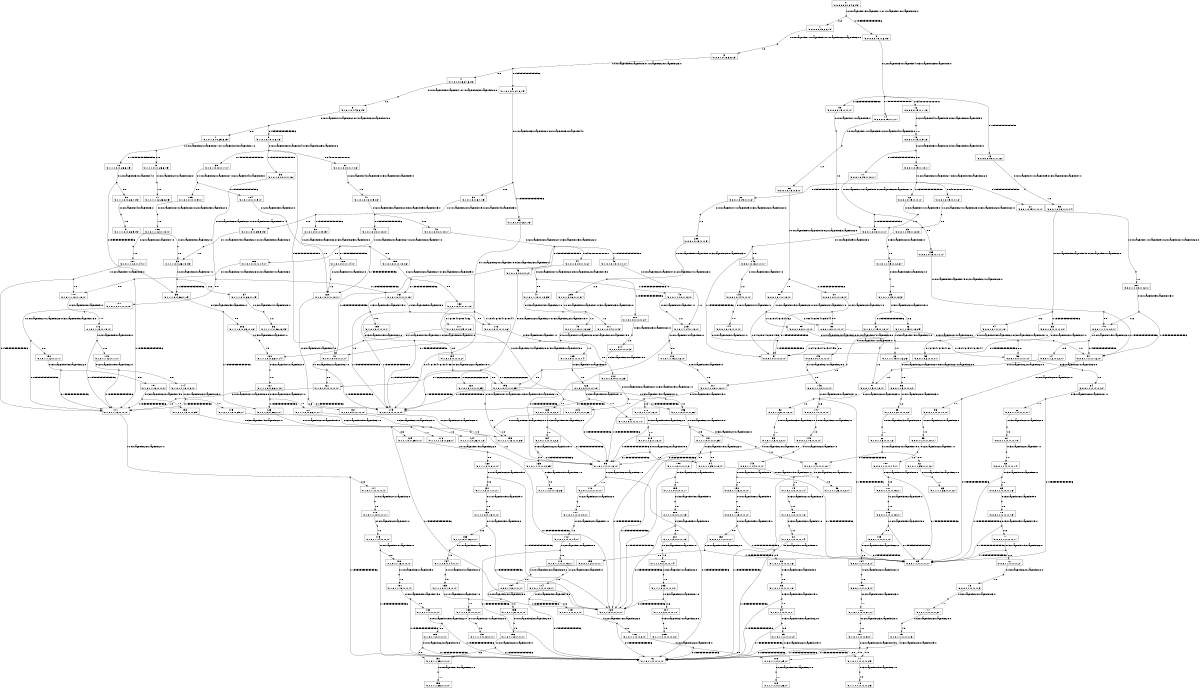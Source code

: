 digraph MDP {
size="8,5"
node [shape=box];
0 -> n0_0 [ arrowhead=none,label="0:r0_WayPoint13_WayPoint11.0r1_WayPoint18_WayPoint22.0" ];
n0_0 [ shape=point,width=0.1,height=0.1,label="" ];
n0_0 -> 1 [ label="0.8" ];
n0_0 -> 2 [ label="0.19999999999999996" ];
1 -> n1_0 [ arrowhead=none,label="0:r0_WayPoint11_WayPoint9.0r1_WayPoint22_WayPoint20.0" ];
n1_0 [ shape=point,width=0.1,height=0.1,label="" ];
n1_0 -> 3 [ label="1.0" ];
2 -> n2_0 [ arrowhead=none,label="0:r2_WayPoint30_WayPoint4.0r3_WayPoint25_WayPoint8.0" ];
n2_0 [ shape=point,width=0.1,height=0.1,label="" ];
n2_0 -> 12 [ label="0.6400000000000001" ];
n2_0 -> 13 [ label="0.15999999999999998" ];
n2_0 -> 14 [ label="0.15999999999999998" ];
n2_0 -> 15 [ label="0.03999999999999998" ];
3 -> n3_0 [ arrowhead=none,label="0:r0_WayPoint9_WayPoint8.0r1_WayPoint20_WayPoint23.0" ];
n3_0 [ shape=point,width=0.1,height=0.1,label="" ];
n3_0 -> 4 [ label="0.8" ];
n3_0 -> 5 [ label="0.19999999999999996" ];
4 -> n4_0 [ arrowhead=none,label="0:r0_WayPoint8_WayPoint7.0r1_WayPoint23_WayPoint20.0" ];
n4_0 [ shape=point,width=0.1,height=0.1,label="" ];
n4_0 -> 6 [ label="1.0" ];
5 -> n5_0 [ arrowhead=none,label="0:r1_WayPoint23_WayPoint20.0r2_WayPoint30_WayPoint4.0" ];
n5_0 [ shape=point,width=0.1,height=0.1,label="" ];
n5_0 -> 29 [ label="0.19999999999999996" ];
n5_0 -> 30 [ label="0.8" ];
6 -> n6_0 [ arrowhead=none,label="0:r0_WayPoint7_WayPoint2.0r1_WayPoint20_WayPoint19.0" ];
n6_0 [ shape=point,width=0.1,height=0.1,label="" ];
n6_0 -> 7 [ label="0.8" ];
n6_0 -> 8 [ label="0.19999999999999996" ];
7 -> n7_0 [ arrowhead=none,label="0:r0_WayPoint2_WayPoint27.0r1_WayPoint19_WayPoint21.0" ];
n7_0 [ shape=point,width=0.1,height=0.1,label="" ];
n7_0 -> 9 [ label="0.8" ];
n7_0 -> 10 [ label="0.19999999999999996" ];
8 -> n8_0 [ arrowhead=none,label="0:r2_WayPoint30_WayPoint4.0r3_WayPoint25_WayPoint8.0" ];
n8_0 [ shape=point,width=0.1,height=0.1,label="" ];
n8_0 -> 37 [ label="0.6400000000000001" ];
n8_0 -> 38 [ label="0.15999999999999998" ];
n8_0 -> 39 [ label="0.15999999999999998" ];
n8_0 -> 40 [ label="0.03999999999999998" ];
9 -> n9_0 [ arrowhead=none,label="0:r0_WayPoint27_WayPoint28.0" ];
n9_0 [ shape=point,width=0.1,height=0.1,label="" ];
n9_0 -> 11 [ label="1.0" ];
10 -> n10_0 [ arrowhead=none,label="0:r2_WayPoint30_WayPoint4.0" ];
n10_0 [ shape=point,width=0.1,height=0.1,label="" ];
n10_0 -> 50 [ label="0.8" ];
n10_0 -> 35 [ label="0.19999999999999996" ];
12 -> n12_0 [ arrowhead=none,label="0:r2_WayPoint4_WayPoint3.0r3_WayPoint8_WayPoint9.0" ];
n12_0 [ shape=point,width=0.1,height=0.1,label="" ];
n12_0 -> 16 [ label="1.0" ];
13 -> n13_0 [ arrowhead=none,label="0:r0_WayPoint11_WayPoint9.0r3_WayPoint8_WayPoint7.0" ];
n13_0 [ shape=point,width=0.1,height=0.1,label="" ];
n13_0 -> 52 [ label="1.0" ];
14 -> n14_0 [ arrowhead=none,label="0:r0_WayPoint11_WayPoint9.0r2_WayPoint4_WayPoint3.0" ];
n14_0 [ shape=point,width=0.1,height=0.1,label="" ];
n14_0 -> 86 [ label="1.0" ];
15 -> n15_0 [ arrowhead=none,label="0:r0_WayPoint11_WayPoint9.0" ];
n15_0 [ shape=point,width=0.1,height=0.1,label="" ];
n15_0 -> 138 [ label="1.0" ];
16 -> n16_0 [ arrowhead=none,label="0:r2_WayPoint3_WayPoint2.0r3_WayPoint9_WayPoint15.0" ];
n16_0 [ shape=point,width=0.1,height=0.1,label="" ];
n16_0 -> 17 [ label="0.19999999999999996" ];
n16_0 -> 18 [ label="0.8" ];
17 -> n17_0 [ arrowhead=none,label="0:r0_WayPoint11_WayPoint9.0r2_WayPoint2_WayPoint27.0" ];
n17_0 [ shape=point,width=0.1,height=0.1,label="" ];
n17_0 -> 138 [ label="0.19999999999999996" ];
n17_0 -> 139 [ label="0.8" ];
18 -> n18_0 [ arrowhead=none,label="0:r2_WayPoint2_WayPoint27.0r3_WayPoint15_WayPoint22.0" ];
n18_0 [ shape=point,width=0.1,height=0.1,label="" ];
n18_0 -> 19 [ label="0.6400000000000001" ];
n18_0 -> 20 [ label="0.15999999999999998" ];
n18_0 -> 21 [ label="0.15999999999999998" ];
n18_0 -> 22 [ label="0.03999999999999998" ];
19 -> n19_0 [ arrowhead=none,label="0:r2_WayPoint27_WayPoint28.0r3_WayPoint22_WayPoint20.0" ];
n19_0 [ shape=point,width=0.1,height=0.1,label="" ];
n19_0 -> 23 [ label="1.0" ];
20 -> n20_0 [ arrowhead=none,label="0:r0_WayPoint11_WayPoint9.0r3_WayPoint22_WayPoint20.0" ];
n20_0 [ shape=point,width=0.1,height=0.1,label="" ];
n20_0 -> 208 [ label="1.0" ];
21 -> n21_0 [ arrowhead=none,label="0:r0_WayPoint11_WayPoint9.0r2_WayPoint27_WayPoint28.0" ];
n21_0 [ shape=point,width=0.1,height=0.1,label="" ];
n21_0 -> 207 [ label="1.0" ];
22 -> n22_0 [ arrowhead=none,label="0:r0_WayPoint11_WayPoint9.0" ];
n22_0 [ shape=point,width=0.1,height=0.1,label="" ];
n22_0 -> 138 [ label="1.0" ];
23 -> n23_0 [ arrowhead=none,label="0:r3_WayPoint20_WayPoint23.0" ];
n23_0 [ shape=point,width=0.1,height=0.1,label="" ];
n23_0 -> 24 [ label="1.0" ];
24 -> n24_0 [ arrowhead=none,label="0:r3_WayPoint23_WayPoint20.0" ];
n24_0 [ shape=point,width=0.1,height=0.1,label="" ];
n24_0 -> 25 [ label="1.0" ];
25 -> n25_0 [ arrowhead=none,label="0:r3_WayPoint20_WayPoint19.0" ];
n25_0 [ shape=point,width=0.1,height=0.1,label="" ];
n25_0 -> 26 [ label="0.8" ];
n25_0 -> 27 [ label="0.19999999999999996" ];
26 -> n26_0 [ arrowhead=none,label="0:r3_WayPoint19_WayPoint21.0" ];
n26_0 [ shape=point,width=0.1,height=0.1,label="" ];
n26_0 -> 28 [ label="1.0" ];
27 -> n27_0 [ arrowhead=none,label="0:r0_WayPoint11_WayPoint9.0" ];
n27_0 [ shape=point,width=0.1,height=0.1,label="" ];
n27_0 -> 217 [ label="1.0" ];
29 -> n29_0 [ arrowhead=none,label="0:r1_WayPoint20_WayPoint19.0r3_WayPoint25_WayPoint8.0" ];
n29_0 [ shape=point,width=0.1,height=0.1,label="" ];
n29_0 -> 117 [ label="0.761904761904762" ];
n29_0 -> 118 [ label="0.19047619047619044" ];
n29_0 -> 119 [ label="0.04761904761904759" ];
30 -> n30_0 [ arrowhead=none,label="0:r1_WayPoint20_WayPoint19.0r2_WayPoint4_WayPoint3.0" ];
n30_0 [ shape=point,width=0.1,height=0.1,label="" ];
n30_0 -> 32 [ label="0.19999999999999996" ];
n30_0 -> 31 [ label="0.8" ];
31 -> n31_0 [ arrowhead=none,label="0:r1_WayPoint19_WayPoint21.0r2_WayPoint3_WayPoint2.0" ];
n31_0 [ shape=point,width=0.1,height=0.1,label="" ];
n31_0 -> 33 [ label="1.0" ];
32 -> n32_0 [ arrowhead=none,label="0:r2_WayPoint3_WayPoint2.0r3_WayPoint25_WayPoint8.0" ];
n32_0 [ shape=point,width=0.1,height=0.1,label="" ];
n32_0 -> 160 [ label="0.19999999999999996" ];
n32_0 -> 159 [ label="0.8" ];
33 -> n33_0 [ arrowhead=none,label="0:r2_WayPoint2_WayPoint27.0" ];
n33_0 [ shape=point,width=0.1,height=0.1,label="" ];
n33_0 -> 34 [ label="0.8" ];
n33_0 -> 35 [ label="0.19999999999999996" ];
34 -> n34_0 [ arrowhead=none,label="0:r2_WayPoint27_WayPoint28.0" ];
n34_0 [ shape=point,width=0.1,height=0.1,label="" ];
n34_0 -> 36 [ label="1.0" ];
35 -> n35_0 [ arrowhead=none,label="0:r3_WayPoint25_WayPoint8.0" ];
n35_0 [ shape=point,width=0.1,height=0.1,label="" ];
n35_0 -> 123 [ label="0.19999999999999996" ];
n35_0 -> 206 [ label="0.8" ];
37 -> n37_0 [ arrowhead=none,label="0:r2_WayPoint4_WayPoint3.0r3_WayPoint8_WayPoint9.0" ];
n37_0 [ shape=point,width=0.1,height=0.1,label="" ];
n37_0 -> 41 [ label="1.0" ];
38 -> n38_0 [ arrowhead=none,label="0:r0_WayPoint2_WayPoint27.0r3_WayPoint8_WayPoint9.0" ];
n38_0 [ shape=point,width=0.1,height=0.1,label="" ];
n38_0 -> 161 [ label="0.19999999999999996" ];
n38_0 -> 188 [ label="0.8" ];
39 -> n39_0 [ arrowhead=none,label="0:r0_WayPoint2_WayPoint27.0r2_WayPoint4_WayPoint3.0" ];
n39_0 [ shape=point,width=0.1,height=0.1,label="" ];
n39_0 -> 184 [ label="0.19999999999999996" ];
n39_0 -> 185 [ label="0.8" ];
40 -> n40_0 [ arrowhead=none,label="0:r0_WayPoint2_WayPoint27.0" ];
n40_0 [ shape=point,width=0.1,height=0.1,label="" ];
n40_0 -> 119 [ label="0.19999999999999996" ];
n40_0 -> 221 [ label="0.8" ];
41 -> n41_0 [ arrowhead=none,label="0:r2_WayPoint3_WayPoint2.0r3_WayPoint9_WayPoint15.0" ];
n41_0 [ shape=point,width=0.1,height=0.1,label="" ];
n41_0 -> 42 [ label="0.8" ];
n41_0 -> 43 [ label="0.19999999999999996" ];
42 -> n42_0 [ arrowhead=none,label="0:r2_WayPoint2_WayPoint27.0r3_WayPoint15_WayPoint22.0" ];
n42_0 [ shape=point,width=0.1,height=0.1,label="" ];
n42_0 -> 40 [ label="0.03999999999999998" ];
n42_0 -> 44 [ label="0.6400000000000001" ];
n42_0 -> 45 [ label="0.15999999999999998" ];
n42_0 -> 46 [ label="0.15999999999999998" ];
43 -> n43_0 [ arrowhead=none,label="0:r0_WayPoint2_WayPoint27.0r2_WayPoint2_WayPoint7.0" ];
n43_0 [ shape=point,width=0.1,height=0.1,label="" ];
n43_0 -> 168 [ label="0.19999999999999996" ];
n43_0 -> 169 [ label="0.8" ];
44 -> n44_0 [ arrowhead=none,label="0:r2_WayPoint27_WayPoint28.0r3_WayPoint22_WayPoint19.0" ];
n44_0 [ shape=point,width=0.1,height=0.1,label="" ];
n44_0 -> 48 [ label="0.19999999999999996" ];
n44_0 -> 47 [ label="0.8" ];
45 -> n45_0 [ arrowhead=none,label="0:r0_WayPoint2_WayPoint27.0r3_WayPoint22_WayPoint19.0" ];
n45_0 [ shape=point,width=0.1,height=0.1,label="" ];
n45_0 -> 195 [ label="0.16666666666666666" ];
n45_0 -> 220 [ label="0.6666666666666669" ];
n45_0 -> 221 [ label="0.16666666666666666" ];
46 -> n46_0 [ arrowhead=none,label="0:r0_WayPoint2_WayPoint7.0r2_WayPoint27_WayPoint28.0" ];
n46_0 [ shape=point,width=0.1,height=0.1,label="" ];
n46_0 -> 215 [ label="1.0" ];
47 -> n47_0 [ arrowhead=none,label="0:r3_WayPoint19_WayPoint21.0" ];
n47_0 [ shape=point,width=0.1,height=0.1,label="" ];
n47_0 -> 49 [ label="1.0" ];
48 -> n48_0 [ arrowhead=none,label="0:r0_WayPoint2_WayPoint7.0" ];
n48_0 [ shape=point,width=0.1,height=0.1,label="" ];
n48_0 -> 215 [ label="1.0" ];
50 -> n50_0 [ arrowhead=none,label="0:r2_WayPoint4_WayPoint3.0" ];
n50_0 [ shape=point,width=0.1,height=0.1,label="" ];
n50_0 -> 51 [ label="1.0" ];
51 -> n51_0 [ arrowhead=none,label="0:r2_WayPoint3_WayPoint2.0" ];
n51_0 [ shape=point,width=0.1,height=0.1,label="" ];
n51_0 -> 33 [ label="1.0" ];
52 -> n52_0 [ arrowhead=none,label="0:r0_WayPoint9_WayPoint15.0r3_WayPoint7_WayPoint2.0" ];
n52_0 [ shape=point,width=0.1,height=0.1,label="" ];
n52_0 -> 53 [ label="0.19999999999999996" ];
n52_0 -> 54 [ label="0.8" ];
53 -> n53_0 [ arrowhead=none,label="0:r3_WayPoint2_WayPoint27.0" ];
n53_0 [ shape=point,width=0.1,height=0.1,label="" ];
n53_0 -> 56 [ label="0.8" ];
n53_0 -> 57 [ label="0.19999999999999996" ];
54 -> n54_0 [ arrowhead=none,label="0:r0_WayPoint15_WayPoint22.0r3_WayPoint2_WayPoint27.0" ];
n54_0 [ shape=point,width=0.1,height=0.1,label="" ];
n54_0 -> 55 [ label="0.761904761904762" ];
n54_0 -> 56 [ label="0.19047619047619044" ];
n54_0 -> 57 [ label="0.04761904761904759" ];
55 -> n55_0 [ arrowhead=none,label="0:r0_WayPoint22_WayPoint20.0r3_WayPoint27_WayPoint28.0" ];
n55_0 [ shape=point,width=0.1,height=0.1,label="" ];
n55_0 -> 58 [ label="1.0" ];
56 -> n56_0 [ arrowhead=none,label="0:r3_WayPoint27_WayPoint28.0" ];
n56_0 [ shape=point,width=0.1,height=0.1,label="" ];
n56_0 -> 64 [ label="1.0" ];
58 -> n58_0 [ arrowhead=none,label="0:r0_WayPoint20_WayPoint23.0" ];
n58_0 [ shape=point,width=0.1,height=0.1,label="" ];
n58_0 -> 59 [ label="1.0" ];
59 -> n59_0 [ arrowhead=none,label="0:r0_WayPoint23_WayPoint20.0" ];
n59_0 [ shape=point,width=0.1,height=0.1,label="" ];
n59_0 -> 60 [ label="1.0" ];
60 -> n60_0 [ arrowhead=none,label="0:r0_WayPoint20_WayPoint19.0" ];
n60_0 [ shape=point,width=0.1,height=0.1,label="" ];
n60_0 -> 61 [ label="0.8" ];
n60_0 -> 62 [ label="0.19999999999999996" ];
61 -> n61_0 [ arrowhead=none,label="0:r0_WayPoint19_WayPoint21.0" ];
n61_0 [ shape=point,width=0.1,height=0.1,label="" ];
n61_0 -> 63 [ label="1.0" ];
62 -> n62_0 [ arrowhead=none,label="0:r3_WayPoint28_WayPoint27.0" ];
n62_0 [ shape=point,width=0.1,height=0.1,label="" ];
n62_0 -> 76 [ label="0.19999999999999996" ];
n62_0 -> 79 [ label="0.8" ];
64 -> n64_0 [ arrowhead=none,label="0:r3_WayPoint28_WayPoint27.0" ];
n64_0 [ shape=point,width=0.1,height=0.1,label="" ];
n64_0 -> 65 [ label="0.19999999999999996" ];
n64_0 -> 66 [ label="0.8" ];
66 -> n66_0 [ arrowhead=none,label="0:r3_WayPoint27_WayPoint2.0" ];
n66_0 [ shape=point,width=0.1,height=0.1,label="" ];
n66_0 -> 67 [ label="1.0" ];
67 -> n67_0 [ arrowhead=none,label="0:r3_WayPoint2_WayPoint7.0" ];
n67_0 [ shape=point,width=0.1,height=0.1,label="" ];
n67_0 -> 68 [ label="1.0" ];
68 -> n68_0 [ arrowhead=none,label="0:r3_WayPoint7_WayPoint8.0" ];
n68_0 [ shape=point,width=0.1,height=0.1,label="" ];
n68_0 -> 65 [ label="0.19999999999999996" ];
n68_0 -> 69 [ label="0.8" ];
69 -> n69_0 [ arrowhead=none,label="0:r3_WayPoint8_WayPoint9.0" ];
n69_0 [ shape=point,width=0.1,height=0.1,label="" ];
n69_0 -> 70 [ label="1.0" ];
70 -> n70_0 [ arrowhead=none,label="0:r3_WayPoint9_WayPoint15.0" ];
n70_0 [ shape=point,width=0.1,height=0.1,label="" ];
n70_0 -> 65 [ label="0.19999999999999996" ];
n70_0 -> 71 [ label="0.8" ];
71 -> n71_0 [ arrowhead=none,label="0:r3_WayPoint15_WayPoint22.0" ];
n71_0 [ shape=point,width=0.1,height=0.1,label="" ];
n71_0 -> 65 [ label="0.19999999999999996" ];
n71_0 -> 72 [ label="0.8" ];
72 -> n72_0 [ arrowhead=none,label="0:r3_WayPoint22_WayPoint20.0" ];
n72_0 [ shape=point,width=0.1,height=0.1,label="" ];
n72_0 -> 73 [ label="1.0" ];
73 -> n73_0 [ arrowhead=none,label="0:r3_WayPoint20_WayPoint23.0" ];
n73_0 [ shape=point,width=0.1,height=0.1,label="" ];
n73_0 -> 74 [ label="1.0" ];
74 -> n74_0 [ arrowhead=none,label="0:r3_WayPoint23_WayPoint20.0" ];
n74_0 [ shape=point,width=0.1,height=0.1,label="" ];
n74_0 -> 75 [ label="1.0" ];
75 -> n75_0 [ arrowhead=none,label="0:r3_WayPoint20_WayPoint19.0" ];
n75_0 [ shape=point,width=0.1,height=0.1,label="" ];
n75_0 -> 76 [ label="0.19999999999999996" ];
n75_0 -> 77 [ label="0.8" ];
77 -> n77_0 [ arrowhead=none,label="0:r3_WayPoint19_WayPoint21.0" ];
n77_0 [ shape=point,width=0.1,height=0.1,label="" ];
n77_0 -> 78 [ label="1.0" ];
79 -> n79_0 [ arrowhead=none,label="0:r3_WayPoint27_WayPoint2.0" ];
n79_0 [ shape=point,width=0.1,height=0.1,label="" ];
n79_0 -> 80 [ label="1.0" ];
80 -> n80_0 [ arrowhead=none,label="0:r3_WayPoint2_WayPoint7.0" ];
n80_0 [ shape=point,width=0.1,height=0.1,label="" ];
n80_0 -> 81 [ label="1.0" ];
81 -> n81_0 [ arrowhead=none,label="0:r3_WayPoint7_WayPoint8.0" ];
n81_0 [ shape=point,width=0.1,height=0.1,label="" ];
n81_0 -> 82 [ label="0.8" ];
n81_0 -> 76 [ label="0.19999999999999996" ];
82 -> n82_0 [ arrowhead=none,label="0:r3_WayPoint8_WayPoint9.0" ];
n82_0 [ shape=point,width=0.1,height=0.1,label="" ];
n82_0 -> 83 [ label="1.0" ];
83 -> n83_0 [ arrowhead=none,label="0:r3_WayPoint9_WayPoint15.0" ];
n83_0 [ shape=point,width=0.1,height=0.1,label="" ];
n83_0 -> 84 [ label="0.8" ];
n83_0 -> 76 [ label="0.19999999999999996" ];
84 -> n84_0 [ arrowhead=none,label="0:r3_WayPoint15_WayPoint22.0" ];
n84_0 [ shape=point,width=0.1,height=0.1,label="" ];
n84_0 -> 85 [ label="0.8" ];
n84_0 -> 76 [ label="0.19999999999999996" ];
85 -> n85_0 [ arrowhead=none,label="0:r3_WayPoint22_WayPoint19.0" ];
n85_0 [ shape=point,width=0.1,height=0.1,label="" ];
n85_0 -> 76 [ label="0.19999999999999996" ];
n85_0 -> 77 [ label="0.8" ];
86 -> n86_0 [ arrowhead=none,label="0:r0_WayPoint9_WayPoint15.0r2_WayPoint3_WayPoint2.0" ];
n86_0 [ shape=point,width=0.1,height=0.1,label="" ];
n86_0 -> 87 [ label="0.19999999999999996" ];
n86_0 -> 88 [ label="0.8" ];
87 -> n87_0 [ arrowhead=none,label="0:r2_WayPoint2_WayPoint27.0" ];
n87_0 [ shape=point,width=0.1,height=0.1,label="" ];
n87_0 -> 57 [ label="0.19999999999999996" ];
n87_0 -> 90 [ label="0.8" ];
88 -> n88_0 [ arrowhead=none,label="0:r0_WayPoint15_WayPoint22.0r2_WayPoint2_WayPoint27.0" ];
n88_0 [ shape=point,width=0.1,height=0.1,label="" ];
n88_0 -> 89 [ label="0.761904761904762" ];
n88_0 -> 57 [ label="0.04761904761904759" ];
n88_0 -> 90 [ label="0.19047619047619044" ];
89 -> n89_0 [ arrowhead=none,label="0:r0_WayPoint22_WayPoint20.0r2_WayPoint27_WayPoint28.0" ];
n89_0 [ shape=point,width=0.1,height=0.1,label="" ];
n89_0 -> 91 [ label="1.0" ];
90 -> n90_0 [ arrowhead=none,label="0:r2_WayPoint27_WayPoint28.0" ];
n90_0 [ shape=point,width=0.1,height=0.1,label="" ];
n90_0 -> 97 [ label="1.0" ];
91 -> n91_0 [ arrowhead=none,label="0:r0_WayPoint20_WayPoint23.0" ];
n91_0 [ shape=point,width=0.1,height=0.1,label="" ];
n91_0 -> 92 [ label="1.0" ];
92 -> n92_0 [ arrowhead=none,label="0:r0_WayPoint23_WayPoint20.0" ];
n92_0 [ shape=point,width=0.1,height=0.1,label="" ];
n92_0 -> 93 [ label="1.0" ];
93 -> n93_0 [ arrowhead=none,label="0:r0_WayPoint20_WayPoint19.0" ];
n93_0 [ shape=point,width=0.1,height=0.1,label="" ];
n93_0 -> 94 [ label="0.8" ];
n93_0 -> 95 [ label="0.19999999999999996" ];
94 -> n94_0 [ arrowhead=none,label="0:r0_WayPoint19_WayPoint21.0" ];
n94_0 [ shape=point,width=0.1,height=0.1,label="" ];
n94_0 -> 96 [ label="1.0" ];
95 -> n95_0 [ arrowhead=none,label="0:r2_WayPoint28_WayPoint27.0" ];
n95_0 [ shape=point,width=0.1,height=0.1,label="" ];
n95_0 -> 76 [ label="0.19999999999999996" ];
n95_0 -> 110 [ label="0.8" ];
97 -> n97_0 [ arrowhead=none,label="0:r2_WayPoint28_WayPoint27.0" ];
n97_0 [ shape=point,width=0.1,height=0.1,label="" ];
n97_0 -> 65 [ label="0.19999999999999996" ];
n97_0 -> 98 [ label="0.8" ];
98 -> n98_0 [ arrowhead=none,label="0:r2_WayPoint27_WayPoint2.0" ];
n98_0 [ shape=point,width=0.1,height=0.1,label="" ];
n98_0 -> 99 [ label="1.0" ];
99 -> n99_0 [ arrowhead=none,label="0:r2_WayPoint2_WayPoint7.0" ];
n99_0 [ shape=point,width=0.1,height=0.1,label="" ];
n99_0 -> 100 [ label="1.0" ];
100 -> n100_0 [ arrowhead=none,label="0:r2_WayPoint7_WayPoint8.0" ];
n100_0 [ shape=point,width=0.1,height=0.1,label="" ];
n100_0 -> 65 [ label="0.19999999999999996" ];
n100_0 -> 101 [ label="0.8" ];
101 -> n101_0 [ arrowhead=none,label="0:r2_WayPoint8_WayPoint9.0" ];
n101_0 [ shape=point,width=0.1,height=0.1,label="" ];
n101_0 -> 102 [ label="1.0" ];
102 -> n102_0 [ arrowhead=none,label="0:r2_WayPoint9_WayPoint15.0" ];
n102_0 [ shape=point,width=0.1,height=0.1,label="" ];
n102_0 -> 65 [ label="0.19999999999999996" ];
n102_0 -> 103 [ label="0.8" ];
103 -> n103_0 [ arrowhead=none,label="0:r2_WayPoint15_WayPoint22.0" ];
n103_0 [ shape=point,width=0.1,height=0.1,label="" ];
n103_0 -> 65 [ label="0.19999999999999996" ];
n103_0 -> 104 [ label="0.8" ];
104 -> n104_0 [ arrowhead=none,label="0:r2_WayPoint22_WayPoint20.0" ];
n104_0 [ shape=point,width=0.1,height=0.1,label="" ];
n104_0 -> 105 [ label="1.0" ];
105 -> n105_0 [ arrowhead=none,label="0:r2_WayPoint20_WayPoint23.0" ];
n105_0 [ shape=point,width=0.1,height=0.1,label="" ];
n105_0 -> 106 [ label="1.0" ];
106 -> n106_0 [ arrowhead=none,label="0:r2_WayPoint23_WayPoint20.0" ];
n106_0 [ shape=point,width=0.1,height=0.1,label="" ];
n106_0 -> 107 [ label="1.0" ];
107 -> n107_0 [ arrowhead=none,label="0:r2_WayPoint20_WayPoint19.0" ];
n107_0 [ shape=point,width=0.1,height=0.1,label="" ];
n107_0 -> 76 [ label="0.19999999999999996" ];
n107_0 -> 108 [ label="0.8" ];
108 -> n108_0 [ arrowhead=none,label="0:r2_WayPoint19_WayPoint21.0" ];
n108_0 [ shape=point,width=0.1,height=0.1,label="" ];
n108_0 -> 109 [ label="1.0" ];
110 -> n110_0 [ arrowhead=none,label="0:r2_WayPoint27_WayPoint2.0" ];
n110_0 [ shape=point,width=0.1,height=0.1,label="" ];
n110_0 -> 111 [ label="1.0" ];
111 -> n111_0 [ arrowhead=none,label="0:r2_WayPoint2_WayPoint7.0" ];
n111_0 [ shape=point,width=0.1,height=0.1,label="" ];
n111_0 -> 112 [ label="1.0" ];
112 -> n112_0 [ arrowhead=none,label="0:r2_WayPoint7_WayPoint8.0" ];
n112_0 [ shape=point,width=0.1,height=0.1,label="" ];
n112_0 -> 113 [ label="0.8" ];
n112_0 -> 76 [ label="0.19999999999999996" ];
113 -> n113_0 [ arrowhead=none,label="0:r2_WayPoint8_WayPoint9.0" ];
n113_0 [ shape=point,width=0.1,height=0.1,label="" ];
n113_0 -> 114 [ label="1.0" ];
114 -> n114_0 [ arrowhead=none,label="0:r2_WayPoint9_WayPoint15.0" ];
n114_0 [ shape=point,width=0.1,height=0.1,label="" ];
n114_0 -> 115 [ label="0.8" ];
n114_0 -> 76 [ label="0.19999999999999996" ];
115 -> n115_0 [ arrowhead=none,label="0:r2_WayPoint15_WayPoint22.0" ];
n115_0 [ shape=point,width=0.1,height=0.1,label="" ];
n115_0 -> 116 [ label="0.8" ];
n115_0 -> 76 [ label="0.19999999999999996" ];
116 -> n116_0 [ arrowhead=none,label="0:r2_WayPoint22_WayPoint19.0" ];
n116_0 [ shape=point,width=0.1,height=0.1,label="" ];
n116_0 -> 108 [ label="0.8" ];
n116_0 -> 76 [ label="0.19999999999999996" ];
117 -> n117_0 [ arrowhead=none,label="0:r1_WayPoint19_WayPoint21.0r3_WayPoint8_WayPoint7.0" ];
n117_0 [ shape=point,width=0.1,height=0.1,label="" ];
n117_0 -> 120 [ label="1.0" ];
118 -> n118_0 [ arrowhead=none,label="0:r3_WayPoint8_WayPoint7.0" ];
n118_0 [ shape=point,width=0.1,height=0.1,label="" ];
n118_0 -> 125 [ label="1.0" ];
120 -> n120_0 [ arrowhead=none,label="0:r3_WayPoint7_WayPoint2.0" ];
n120_0 [ shape=point,width=0.1,height=0.1,label="" ];
n120_0 -> 121 [ label="1.0" ];
121 -> n121_0 [ arrowhead=none,label="0:r3_WayPoint2_WayPoint27.0" ];
n121_0 [ shape=point,width=0.1,height=0.1,label="" ];
n121_0 -> 122 [ label="0.8" ];
n121_0 -> 123 [ label="0.19999999999999996" ];
122 -> n122_0 [ arrowhead=none,label="0:r3_WayPoint27_WayPoint28.0" ];
n122_0 [ shape=point,width=0.1,height=0.1,label="" ];
n122_0 -> 124 [ label="1.0" ];
123 -> n123_0 [ arrowhead=none,label="0:r1_WayPoint21_WayPoint19.0" ];
n123_0 [ shape=point,width=0.1,height=0.1,label="" ];
n123_0 -> 128 [ label="0.19999999999999996" ];
n123_0 -> 129 [ label="0.8" ];
125 -> n125_0 [ arrowhead=none,label="0:r3_WayPoint7_WayPoint2.0" ];
n125_0 [ shape=point,width=0.1,height=0.1,label="" ];
n125_0 -> 126 [ label="1.0" ];
126 -> n126_0 [ arrowhead=none,label="0:r3_WayPoint2_WayPoint27.0" ];
n126_0 [ shape=point,width=0.1,height=0.1,label="" ];
n126_0 -> 119 [ label="0.19999999999999996" ];
n126_0 -> 127 [ label="0.8" ];
127 -> n127_0 [ arrowhead=none,label="0:r3_WayPoint27_WayPoint28.0" ];
n127_0 [ shape=point,width=0.1,height=0.1,label="" ];
n127_0 -> 62 [ label="1.0" ];
129 -> n129_0 [ arrowhead=none,label="0:r1_WayPoint19_WayPoint22.0" ];
n129_0 [ shape=point,width=0.1,height=0.1,label="" ];
n129_0 -> 128 [ label="0.19999999999999996" ];
n129_0 -> 130 [ label="0.8" ];
130 -> n130_0 [ arrowhead=none,label="0:r1_WayPoint22_WayPoint15.0" ];
n130_0 [ shape=point,width=0.1,height=0.1,label="" ];
n130_0 -> 128 [ label="0.19999999999999996" ];
n130_0 -> 131 [ label="0.8" ];
131 -> n131_0 [ arrowhead=none,label="0:r1_WayPoint15_WayPoint9.0" ];
n131_0 [ shape=point,width=0.1,height=0.1,label="" ];
n131_0 -> 132 [ label="1.0" ];
132 -> n132_0 [ arrowhead=none,label="0:r1_WayPoint9_WayPoint8.0" ];
n132_0 [ shape=point,width=0.1,height=0.1,label="" ];
n132_0 -> 128 [ label="0.19999999999999996" ];
n132_0 -> 133 [ label="0.8" ];
133 -> n133_0 [ arrowhead=none,label="0:r1_WayPoint8_WayPoint7.0" ];
n133_0 [ shape=point,width=0.1,height=0.1,label="" ];
n133_0 -> 134 [ label="1.0" ];
134 -> n134_0 [ arrowhead=none,label="0:r1_WayPoint7_WayPoint2.0" ];
n134_0 [ shape=point,width=0.1,height=0.1,label="" ];
n134_0 -> 135 [ label="1.0" ];
135 -> n135_0 [ arrowhead=none,label="0:r1_WayPoint2_WayPoint27.0" ];
n135_0 [ shape=point,width=0.1,height=0.1,label="" ];
n135_0 -> 128 [ label="0.19999999999999996" ];
n135_0 -> 136 [ label="0.8" ];
136 -> n136_0 [ arrowhead=none,label="0:r1_WayPoint27_WayPoint28.0" ];
n136_0 [ shape=point,width=0.1,height=0.1,label="" ];
n136_0 -> 137 [ label="1.0" ];
138 -> n138_0 [ arrowhead=none,label="0:r0_WayPoint9_WayPoint8.0" ];
n138_0 [ shape=point,width=0.1,height=0.1,label="" ];
n138_0 -> 57 [ label="0.19999999999999996" ];
n138_0 -> 142 [ label="0.8" ];
139 -> n139_0 [ arrowhead=none,label="0:r0_WayPoint9_WayPoint15.0r2_WayPoint27_WayPoint28.0" ];
n139_0 [ shape=point,width=0.1,height=0.1,label="" ];
n139_0 -> 97 [ label="0.19999999999999996" ];
n139_0 -> 140 [ label="0.8" ];
140 -> n140_0 [ arrowhead=none,label="0:r0_WayPoint15_WayPoint22.0" ];
n140_0 [ shape=point,width=0.1,height=0.1,label="" ];
n140_0 -> 97 [ label="0.19999999999999996" ];
n140_0 -> 141 [ label="0.8" ];
141 -> n141_0 [ arrowhead=none,label="0:r0_WayPoint22_WayPoint20.0" ];
n141_0 [ shape=point,width=0.1,height=0.1,label="" ];
n141_0 -> 91 [ label="1.0" ];
142 -> n142_0 [ arrowhead=none,label="0:r0_WayPoint8_WayPoint7.0" ];
n142_0 [ shape=point,width=0.1,height=0.1,label="" ];
n142_0 -> 143 [ label="1.0" ];
143 -> n143_0 [ arrowhead=none,label="0:r0_WayPoint7_WayPoint2.0" ];
n143_0 [ shape=point,width=0.1,height=0.1,label="" ];
n143_0 -> 144 [ label="1.0" ];
144 -> n144_0 [ arrowhead=none,label="0:r0_WayPoint2_WayPoint27.0" ];
n144_0 [ shape=point,width=0.1,height=0.1,label="" ];
n144_0 -> 145 [ label="0.8" ];
n144_0 -> 57 [ label="0.19999999999999996" ];
145 -> n145_0 [ arrowhead=none,label="0:r0_WayPoint27_WayPoint28.0" ];
n145_0 [ shape=point,width=0.1,height=0.1,label="" ];
n145_0 -> 146 [ label="1.0" ];
146 -> n146_0 [ arrowhead=none,label="0:r0_WayPoint28_WayPoint27.0" ];
n146_0 [ shape=point,width=0.1,height=0.1,label="" ];
n146_0 -> 65 [ label="0.19999999999999996" ];
n146_0 -> 147 [ label="0.8" ];
147 -> n147_0 [ arrowhead=none,label="0:r0_WayPoint27_WayPoint2.0" ];
n147_0 [ shape=point,width=0.1,height=0.1,label="" ];
n147_0 -> 148 [ label="1.0" ];
148 -> n148_0 [ arrowhead=none,label="0:r0_WayPoint2_WayPoint7.0" ];
n148_0 [ shape=point,width=0.1,height=0.1,label="" ];
n148_0 -> 149 [ label="1.0" ];
149 -> n149_0 [ arrowhead=none,label="0:r0_WayPoint7_WayPoint8.0" ];
n149_0 [ shape=point,width=0.1,height=0.1,label="" ];
n149_0 -> 65 [ label="0.19999999999999996" ];
n149_0 -> 150 [ label="0.8" ];
150 -> n150_0 [ arrowhead=none,label="0:r0_WayPoint8_WayPoint9.0" ];
n150_0 [ shape=point,width=0.1,height=0.1,label="" ];
n150_0 -> 151 [ label="1.0" ];
151 -> n151_0 [ arrowhead=none,label="0:r0_WayPoint9_WayPoint15.0" ];
n151_0 [ shape=point,width=0.1,height=0.1,label="" ];
n151_0 -> 65 [ label="0.19999999999999996" ];
n151_0 -> 152 [ label="0.8" ];
152 -> n152_0 [ arrowhead=none,label="0:r0_WayPoint15_WayPoint22.0" ];
n152_0 [ shape=point,width=0.1,height=0.1,label="" ];
n152_0 -> 65 [ label="0.19999999999999996" ];
n152_0 -> 153 [ label="0.8" ];
153 -> n153_0 [ arrowhead=none,label="0:r0_WayPoint22_WayPoint20.0" ];
n153_0 [ shape=point,width=0.1,height=0.1,label="" ];
n153_0 -> 154 [ label="1.0" ];
154 -> n154_0 [ arrowhead=none,label="0:r0_WayPoint20_WayPoint23.0" ];
n154_0 [ shape=point,width=0.1,height=0.1,label="" ];
n154_0 -> 155 [ label="1.0" ];
155 -> n155_0 [ arrowhead=none,label="0:r0_WayPoint23_WayPoint20.0" ];
n155_0 [ shape=point,width=0.1,height=0.1,label="" ];
n155_0 -> 156 [ label="1.0" ];
156 -> n156_0 [ arrowhead=none,label="0:r0_WayPoint20_WayPoint19.0" ];
n156_0 [ shape=point,width=0.1,height=0.1,label="" ];
n156_0 -> 76 [ label="0.19999999999999996" ];
n156_0 -> 157 [ label="0.8" ];
157 -> n157_0 [ arrowhead=none,label="0:r0_WayPoint19_WayPoint21.0" ];
n157_0 [ shape=point,width=0.1,height=0.1,label="" ];
n157_0 -> 158 [ label="1.0" ];
159 -> n159_0 [ arrowhead=none,label="0:r2_WayPoint2_WayPoint27.0r3_WayPoint8_WayPoint9.0" ];
n159_0 [ shape=point,width=0.1,height=0.1,label="" ];
n159_0 -> 161 [ label="0.19999999999999996" ];
n159_0 -> 162 [ label="0.8" ];
160 -> n160_0 [ arrowhead=none,label="0:r2_WayPoint2_WayPoint27.0" ];
n160_0 [ shape=point,width=0.1,height=0.1,label="" ];
n160_0 -> 119 [ label="0.19999999999999996" ];
n160_0 -> 167 [ label="0.8" ];
161 -> n161_0 [ arrowhead=none,label="0:r3_WayPoint9_WayPoint8.0" ];
n161_0 [ shape=point,width=0.1,height=0.1,label="" ];
n161_0 -> 118 [ label="0.8" ];
n161_0 -> 119 [ label="0.19999999999999996" ];
161 -> n161_1 [ arrowhead=none,label="1:r3_WayPoint9_WayPoint15.0" ];
n161_1 [ shape=point,width=0.1,height=0.1,label="" ];
n161_1 -> 119 [ label="0.19999999999999996" ];
n161_1 -> 189 [ label="0.8" ];
162 -> n162_0 [ arrowhead=none,label="0:r2_WayPoint27_WayPoint28.0r3_WayPoint9_WayPoint15.0" ];
n162_0 [ shape=point,width=0.1,height=0.1,label="" ];
n162_0 -> 163 [ label="0.8" ];
n162_0 -> 95 [ label="0.19999999999999996" ];
163 -> n163_0 [ arrowhead=none,label="0:r3_WayPoint15_WayPoint22.0" ];
n163_0 [ shape=point,width=0.1,height=0.1,label="" ];
n163_0 -> 164 [ label="0.8" ];
n163_0 -> 95 [ label="0.19999999999999996" ];
164 -> n164_0 [ arrowhead=none,label="0:r3_WayPoint22_WayPoint19.0" ];
n164_0 [ shape=point,width=0.1,height=0.1,label="" ];
n164_0 -> 165 [ label="0.8" ];
n164_0 -> 95 [ label="0.19999999999999996" ];
165 -> n165_0 [ arrowhead=none,label="0:r3_WayPoint19_WayPoint21.0" ];
n165_0 [ shape=point,width=0.1,height=0.1,label="" ];
n165_0 -> 166 [ label="1.0" ];
167 -> n167_0 [ arrowhead=none,label="0:r2_WayPoint27_WayPoint28.0" ];
n167_0 [ shape=point,width=0.1,height=0.1,label="" ];
n167_0 -> 95 [ label="1.0" ];
168 -> n168_0 [ arrowhead=none,label="0:r2_WayPoint7_WayPoint2.0" ];
n168_0 [ shape=point,width=0.1,height=0.1,label="" ];
n168_0 -> 160 [ label="1.0" ];
169 -> n169_0 [ arrowhead=none,label="0:r0_WayPoint27_WayPoint28.0r2_WayPoint7_WayPoint8.0" ];
n169_0 [ shape=point,width=0.1,height=0.1,label="" ];
n169_0 -> 170 [ label="0.8" ];
n169_0 -> 171 [ label="0.19999999999999996" ];
170 -> n170_0 [ arrowhead=none,label="0:r2_WayPoint8_WayPoint9.0" ];
n170_0 [ shape=point,width=0.1,height=0.1,label="" ];
n170_0 -> 172 [ label="1.0" ];
171 -> n171_0 [ arrowhead=none,label="0:r0_WayPoint28_WayPoint27.0" ];
n171_0 [ shape=point,width=0.1,height=0.1,label="" ];
n171_0 -> 177 [ label="0.8" ];
n171_0 -> 76 [ label="0.19999999999999996" ];
172 -> n172_0 [ arrowhead=none,label="0:r2_WayPoint9_WayPoint15.0" ];
n172_0 [ shape=point,width=0.1,height=0.1,label="" ];
n172_0 -> 171 [ label="0.19999999999999996" ];
n172_0 -> 173 [ label="0.8" ];
173 -> n173_0 [ arrowhead=none,label="0:r2_WayPoint15_WayPoint22.0" ];
n173_0 [ shape=point,width=0.1,height=0.1,label="" ];
n173_0 -> 171 [ label="0.19999999999999996" ];
n173_0 -> 174 [ label="0.8" ];
174 -> n174_0 [ arrowhead=none,label="0:r2_WayPoint22_WayPoint19.0" ];
n174_0 [ shape=point,width=0.1,height=0.1,label="" ];
n174_0 -> 171 [ label="0.19999999999999996" ];
n174_0 -> 175 [ label="0.8" ];
175 -> n175_0 [ arrowhead=none,label="0:r2_WayPoint19_WayPoint21.0" ];
n175_0 [ shape=point,width=0.1,height=0.1,label="" ];
n175_0 -> 176 [ label="1.0" ];
177 -> n177_0 [ arrowhead=none,label="0:r0_WayPoint27_WayPoint2.0" ];
n177_0 [ shape=point,width=0.1,height=0.1,label="" ];
n177_0 -> 178 [ label="1.0" ];
178 -> n178_0 [ arrowhead=none,label="0:r0_WayPoint2_WayPoint7.0" ];
n178_0 [ shape=point,width=0.1,height=0.1,label="" ];
n178_0 -> 179 [ label="1.0" ];
179 -> n179_0 [ arrowhead=none,label="0:r0_WayPoint7_WayPoint8.0" ];
n179_0 [ shape=point,width=0.1,height=0.1,label="" ];
n179_0 -> 180 [ label="0.8" ];
n179_0 -> 76 [ label="0.19999999999999996" ];
180 -> n180_0 [ arrowhead=none,label="0:r0_WayPoint8_WayPoint9.0" ];
n180_0 [ shape=point,width=0.1,height=0.1,label="" ];
n180_0 -> 181 [ label="1.0" ];
181 -> n181_0 [ arrowhead=none,label="0:r0_WayPoint9_WayPoint15.0" ];
n181_0 [ shape=point,width=0.1,height=0.1,label="" ];
n181_0 -> 182 [ label="0.8" ];
n181_0 -> 76 [ label="0.19999999999999996" ];
182 -> n182_0 [ arrowhead=none,label="0:r0_WayPoint15_WayPoint22.0" ];
n182_0 [ shape=point,width=0.1,height=0.1,label="" ];
n182_0 -> 183 [ label="0.8" ];
n182_0 -> 76 [ label="0.19999999999999996" ];
183 -> n183_0 [ arrowhead=none,label="0:r0_WayPoint22_WayPoint19.0" ];
n183_0 [ shape=point,width=0.1,height=0.1,label="" ];
n183_0 -> 76 [ label="0.19999999999999996" ];
n183_0 -> 157 [ label="0.8" ];
184 -> n184_0 [ arrowhead=none,label="0:r2_WayPoint3_WayPoint2.0" ];
n184_0 [ shape=point,width=0.1,height=0.1,label="" ];
n184_0 -> 160 [ label="1.0" ];
185 -> n185_0 [ arrowhead=none,label="0:r0_WayPoint27_WayPoint28.0r2_WayPoint3_WayPoint2.0" ];
n185_0 [ shape=point,width=0.1,height=0.1,label="" ];
n185_0 -> 186 [ label="1.0" ];
186 -> n186_0 [ arrowhead=none,label="0:r2_WayPoint2_WayPoint7.0" ];
n186_0 [ shape=point,width=0.1,height=0.1,label="" ];
n186_0 -> 187 [ label="1.0" ];
187 -> n187_0 [ arrowhead=none,label="0:r2_WayPoint7_WayPoint8.0" ];
n187_0 [ shape=point,width=0.1,height=0.1,label="" ];
n187_0 -> 170 [ label="0.8" ];
n187_0 -> 171 [ label="0.19999999999999996" ];
188 -> n188_0 [ arrowhead=none,label="0:r0_WayPoint27_WayPoint28.0r3_WayPoint9_WayPoint15.0" ];
n188_0 [ shape=point,width=0.1,height=0.1,label="" ];
n188_0 -> 171 [ label="0.19999999999999996" ];
n188_0 -> 190 [ label="0.8" ];
189 -> n189_0 [ arrowhead=none,label="0:r3_WayPoint15_WayPoint22.0" ];
n189_0 [ shape=point,width=0.1,height=0.1,label="" ];
n189_0 -> 194 [ label="0.8" ];
n189_0 -> 119 [ label="0.19999999999999996" ];
190 -> n190_0 [ arrowhead=none,label="0:r3_WayPoint15_WayPoint22.0" ];
n190_0 [ shape=point,width=0.1,height=0.1,label="" ];
n190_0 -> 171 [ label="0.19999999999999996" ];
n190_0 -> 191 [ label="0.8" ];
191 -> n191_0 [ arrowhead=none,label="0:r3_WayPoint22_WayPoint19.0" ];
n191_0 [ shape=point,width=0.1,height=0.1,label="" ];
n191_0 -> 192 [ label="0.8" ];
n191_0 -> 171 [ label="0.19999999999999996" ];
192 -> n192_0 [ arrowhead=none,label="0:r3_WayPoint19_WayPoint21.0" ];
n192_0 [ shape=point,width=0.1,height=0.1,label="" ];
n192_0 -> 193 [ label="1.0" ];
194 -> n194_0 [ arrowhead=none,label="0:r3_WayPoint22_WayPoint19.0" ];
n194_0 [ shape=point,width=0.1,height=0.1,label="" ];
n194_0 -> 195 [ label="0.8" ];
n194_0 -> 119 [ label="0.19999999999999996" ];
195 -> n195_0 [ arrowhead=none,label="0:r3_WayPoint19_WayPoint21.0" ];
n195_0 [ shape=point,width=0.1,height=0.1,label="" ];
n195_0 -> 196 [ label="1.0" ];
196 -> n196_0 [ arrowhead=none,label="0:r3_WayPoint21_WayPoint19.0" ];
n196_0 [ shape=point,width=0.1,height=0.1,label="" ];
n196_0 -> 128 [ label="0.19999999999999996" ];
n196_0 -> 197 [ label="0.8" ];
197 -> n197_0 [ arrowhead=none,label="0:r3_WayPoint19_WayPoint22.0" ];
n197_0 [ shape=point,width=0.1,height=0.1,label="" ];
n197_0 -> 128 [ label="0.19999999999999996" ];
n197_0 -> 198 [ label="0.8" ];
198 -> n198_0 [ arrowhead=none,label="0:r3_WayPoint22_WayPoint15.0" ];
n198_0 [ shape=point,width=0.1,height=0.1,label="" ];
n198_0 -> 128 [ label="0.19999999999999996" ];
n198_0 -> 199 [ label="0.8" ];
199 -> n199_0 [ arrowhead=none,label="0:r3_WayPoint15_WayPoint9.0" ];
n199_0 [ shape=point,width=0.1,height=0.1,label="" ];
n199_0 -> 200 [ label="1.0" ];
200 -> n200_0 [ arrowhead=none,label="0:r3_WayPoint9_WayPoint8.0" ];
n200_0 [ shape=point,width=0.1,height=0.1,label="" ];
n200_0 -> 128 [ label="0.19999999999999996" ];
n200_0 -> 201 [ label="0.8" ];
201 -> n201_0 [ arrowhead=none,label="0:r3_WayPoint8_WayPoint7.0" ];
n201_0 [ shape=point,width=0.1,height=0.1,label="" ];
n201_0 -> 202 [ label="1.0" ];
202 -> n202_0 [ arrowhead=none,label="0:r3_WayPoint7_WayPoint2.0" ];
n202_0 [ shape=point,width=0.1,height=0.1,label="" ];
n202_0 -> 203 [ label="1.0" ];
203 -> n203_0 [ arrowhead=none,label="0:r3_WayPoint2_WayPoint27.0" ];
n203_0 [ shape=point,width=0.1,height=0.1,label="" ];
n203_0 -> 128 [ label="0.19999999999999996" ];
n203_0 -> 204 [ label="0.8" ];
204 -> n204_0 [ arrowhead=none,label="0:r3_WayPoint27_WayPoint28.0" ];
n204_0 [ shape=point,width=0.1,height=0.1,label="" ];
n204_0 -> 205 [ label="1.0" ];
206 -> n206_0 [ arrowhead=none,label="0:r3_WayPoint8_WayPoint7.0" ];
n206_0 [ shape=point,width=0.1,height=0.1,label="" ];
n206_0 -> 120 [ label="1.0" ];
207 -> n207_0 [ arrowhead=none,label="0:r0_WayPoint9_WayPoint15.0" ];
n207_0 [ shape=point,width=0.1,height=0.1,label="" ];
n207_0 -> 97 [ label="0.19999999999999996" ];
n207_0 -> 140 [ label="0.8" ];
208 -> n208_0 [ arrowhead=none,label="0:r0_WayPoint9_WayPoint8.0r3_WayPoint20_WayPoint23.0" ];
n208_0 [ shape=point,width=0.1,height=0.1,label="" ];
n208_0 -> 209 [ label="0.8" ];
n208_0 -> 210 [ label="0.19999999999999996" ];
209 -> n209_0 [ arrowhead=none,label="0:r0_WayPoint8_WayPoint7.0r3_WayPoint23_WayPoint20.0" ];
n209_0 [ shape=point,width=0.1,height=0.1,label="" ];
n209_0 -> 211 [ label="1.0" ];
210 -> n210_0 [ arrowhead=none,label="0:r3_WayPoint23_WayPoint20.0" ];
n210_0 [ shape=point,width=0.1,height=0.1,label="" ];
n210_0 -> 214 [ label="1.0" ];
211 -> n211_0 [ arrowhead=none,label="0:r0_WayPoint7_WayPoint2.0r3_WayPoint20_WayPoint19.0" ];
n211_0 [ shape=point,width=0.1,height=0.1,label="" ];
n211_0 -> 212 [ label="0.8" ];
n211_0 -> 40 [ label="0.19999999999999996" ];
212 -> n212_0 [ arrowhead=none,label="0:r0_WayPoint2_WayPoint27.0r3_WayPoint19_WayPoint21.0" ];
n212_0 [ shape=point,width=0.1,height=0.1,label="" ];
n212_0 -> 196 [ label="0.19999999999999996" ];
n212_0 -> 213 [ label="0.8" ];
213 -> n213_0 [ arrowhead=none,label="0:r0_WayPoint27_WayPoint28.0" ];
n213_0 [ shape=point,width=0.1,height=0.1,label="" ];
n213_0 -> 193 [ label="1.0" ];
214 -> n214_0 [ arrowhead=none,label="0:r3_WayPoint20_WayPoint19.0" ];
n214_0 [ shape=point,width=0.1,height=0.1,label="" ];
n214_0 -> 195 [ label="0.8" ];
n214_0 -> 119 [ label="0.19999999999999996" ];
215 -> n215_0 [ arrowhead=none,label="0:r0_WayPoint7_WayPoint8.0" ];
n215_0 [ shape=point,width=0.1,height=0.1,label="" ];
n215_0 -> 216 [ label="0.8" ];
n215_0 -> 95 [ label="0.19999999999999996" ];
216 -> n216_0 [ arrowhead=none,label="0:r0_WayPoint8_WayPoint9.0" ];
n216_0 [ shape=point,width=0.1,height=0.1,label="" ];
n216_0 -> 217 [ label="1.0" ];
217 -> n217_0 [ arrowhead=none,label="0:r0_WayPoint9_WayPoint15.0" ];
n217_0 [ shape=point,width=0.1,height=0.1,label="" ];
n217_0 -> 218 [ label="0.8" ];
n217_0 -> 95 [ label="0.19999999999999996" ];
218 -> n218_0 [ arrowhead=none,label="0:r0_WayPoint15_WayPoint22.0" ];
n218_0 [ shape=point,width=0.1,height=0.1,label="" ];
n218_0 -> 219 [ label="0.8" ];
n218_0 -> 95 [ label="0.19999999999999996" ];
219 -> n219_0 [ arrowhead=none,label="0:r0_WayPoint22_WayPoint19.0" ];
n219_0 [ shape=point,width=0.1,height=0.1,label="" ];
n219_0 -> 94 [ label="0.8" ];
n219_0 -> 95 [ label="0.19999999999999996" ];
220 -> n220_0 [ arrowhead=none,label="0:r0_WayPoint27_WayPoint28.0r3_WayPoint19_WayPoint21.0" ];
n220_0 [ shape=point,width=0.1,height=0.1,label="" ];
n220_0 -> 193 [ label="1.0" ];
221 -> n221_0 [ arrowhead=none,label="0:r0_WayPoint27_WayPoint28.0" ];
n221_0 [ shape=point,width=0.1,height=0.1,label="" ];
n221_0 -> 171 [ label="1.0" ];
0 [label="0\n(0,0,0,0,0,21,24,6,15)"]
1 [label="1\n(0,0,0,0,0,19,2,6,15)"]
2 [label="2\n(0,0,0,0,0,19,-1,6,15)"]
3 [label="3\n(0,0,0,1,0,18,3,6,15)"]
4 [label="4\n(0,1,0,1,0,16,27,6,15)"]
5 [label="5\n(0,1,0,1,0,-1,27,6,15)"]
6 [label="6\n(0,1,0,1,0,14,3,6,15)"]
7 [label="7\n(0,1,0,1,0,10,25,6,15)"]
8 [label="8\n(0,1,0,1,0,10,-1,6,15)"]
9 [label="9\n(0,1,1,1,0,11,26,6,15)"]
10 [label="10\n(0,1,1,1,0,-1,26,6,15)"]
11 [label="11\n(0,1,1,1,1,12,26,6,15)"]
12 [label="12\n(0,0,0,0,0,19,-1,7,16)"]
13 [label="13\n(0,0,0,0,0,19,-1,-1,16)"]
14 [label="14\n(0,0,0,0,0,19,-1,7,-1)"]
15 [label="15\n(0,0,0,0,0,19,-1,-1,-1)"]
16 [label="16\n(0,0,0,1,0,19,-1,9,18)"]
17 [label="17\n(0,0,0,1,0,19,-1,10,-1)"]
18 [label="18\n(0,0,0,1,0,19,-1,10,1)"]
19 [label="19\n(0,0,0,1,0,19,-1,11,2)"]
20 [label="20\n(0,0,0,1,0,19,-1,-1,2)"]
21 [label="21\n(0,0,0,1,0,19,-1,11,-1)"]
22 [label="22\n(0,0,0,1,0,19,-1,-1,-1)"]
23 [label="23\n(0,0,0,1,1,19,-1,12,3)"]
24 [label="24\n(0,1,0,1,1,19,-1,12,27)"]
25 [label="25\n(0,1,0,1,1,19,-1,12,3)"]
26 [label="26\n(0,1,0,1,1,19,-1,12,25)"]
27 [label="27\n(0,1,0,1,1,19,-1,12,-1)"]
28 [label="28\n(0,1,1,1,1,19,-1,12,26)"]
29 [label="29\n(0,1,0,1,0,-1,3,-1,15)"]
30 [label="30\n(0,1,0,1,0,-1,3,7,15)"]
31 [label="31\n(0,1,0,1,0,-1,25,9,15)"]
32 [label="32\n(0,1,0,1,0,-1,-1,9,15)"]
33 [label="33\n(0,1,1,1,0,-1,26,10,15)"]
34 [label="34\n(0,1,1,1,0,-1,26,11,15)"]
35 [label="35\n(0,1,1,1,0,-1,26,-1,15)"]
36 [label="36\n(0,1,1,1,1,-1,26,12,15)"]
37 [label="37\n(0,1,0,1,0,10,-1,7,16)"]
38 [label="38\n(0,1,0,1,0,10,-1,-1,16)"]
39 [label="39\n(0,1,0,1,0,10,-1,7,-1)"]
40 [label="40\n(0,1,0,1,0,10,-1,-1,-1)"]
41 [label="41\n(0,1,0,1,0,10,-1,9,18)"]
42 [label="42\n(0,1,0,1,0,10,-1,10,1)"]
43 [label="43\n(0,1,0,1,0,10,-1,10,-1)"]
44 [label="44\n(0,1,0,1,0,10,-1,11,2)"]
45 [label="45\n(0,1,0,1,0,10,-1,-1,2)"]
46 [label="46\n(0,1,0,1,0,10,-1,11,-1)"]
47 [label="47\n(0,1,0,1,1,10,-1,12,25)"]
48 [label="48\n(0,1,0,1,1,10,-1,12,-1)"]
49 [label="49\n(0,1,1,1,1,10,-1,12,26)"]
50 [label="50\n(0,1,1,1,0,-1,26,7,15)"]
51 [label="51\n(0,1,1,1,0,-1,26,9,15)"]
52 [label="52\n(0,0,0,1,0,18,-1,-1,14)"]
53 [label="53\n(0,0,0,1,0,-1,-1,-1,10)"]
54 [label="54\n(0,0,0,1,0,1,-1,-1,10)"]
55 [label="55\n(0,0,0,1,0,2,-1,-1,11)"]
56 [label="56\n(0,0,0,1,0,-1,-1,-1,11)"]
57 [label="57\n(0,0,0,1,0,-1,-1,-1,-1)"]
58 [label="58\n(0,0,0,1,1,3,-1,-1,12)"]
59 [label="59\n(0,1,0,1,1,27,-1,-1,12)"]
60 [label="60\n(0,1,0,1,1,3,-1,-1,12)"]
61 [label="61\n(0,1,0,1,1,25,-1,-1,12)"]
62 [label="62\n(0,1,0,1,1,-1,-1,-1,12)"]
63 [label="63\n(0,1,1,1,1,26,-1,-1,12)"]
64 [label="64\n(0,0,0,1,1,-1,-1,-1,12)"]
65 [label="65\n(0,0,0,1,1,-1,-1,-1,-1)"]
66 [label="66\n(0,0,0,1,1,-1,-1,-1,11)"]
67 [label="67\n(0,0,0,1,1,-1,-1,-1,10)"]
68 [label="68\n(0,0,0,1,1,-1,-1,-1,14)"]
69 [label="69\n(0,0,0,1,1,-1,-1,-1,16)"]
70 [label="70\n(0,0,0,1,1,-1,-1,-1,18)"]
71 [label="71\n(0,0,0,1,1,-1,-1,-1,1)"]
72 [label="72\n(0,0,0,1,1,-1,-1,-1,2)"]
73 [label="73\n(0,0,0,1,1,-1,-1,-1,3)"]
74 [label="74\n(0,1,0,1,1,-1,-1,-1,27)"]
75 [label="75\n(0,1,0,1,1,-1,-1,-1,3)"]
76 [label="76\n(0,1,0,1,1,-1,-1,-1,-1)"]
77 [label="77\n(0,1,0,1,1,-1,-1,-1,25)"]
78 [label="78\n(0,1,1,1,1,-1,-1,-1,26)"]
79 [label="79\n(0,1,0,1,1,-1,-1,-1,11)"]
80 [label="80\n(0,1,0,1,1,-1,-1,-1,10)"]
81 [label="81\n(0,1,0,1,1,-1,-1,-1,14)"]
82 [label="82\n(0,1,0,1,1,-1,-1,-1,16)"]
83 [label="83\n(0,1,0,1,1,-1,-1,-1,18)"]
84 [label="84\n(0,1,0,1,1,-1,-1,-1,1)"]
85 [label="85\n(0,1,0,1,1,-1,-1,-1,2)"]
86 [label="86\n(0,0,0,1,0,18,-1,9,-1)"]
87 [label="87\n(0,0,0,1,0,-1,-1,10,-1)"]
88 [label="88\n(0,0,0,1,0,1,-1,10,-1)"]
89 [label="89\n(0,0,0,1,0,2,-1,11,-1)"]
90 [label="90\n(0,0,0,1,0,-1,-1,11,-1)"]
91 [label="91\n(0,0,0,1,1,3,-1,12,-1)"]
92 [label="92\n(0,1,0,1,1,27,-1,12,-1)"]
93 [label="93\n(0,1,0,1,1,3,-1,12,-1)"]
94 [label="94\n(0,1,0,1,1,25,-1,12,-1)"]
95 [label="95\n(0,1,0,1,1,-1,-1,12,-1)"]
96 [label="96\n(0,1,1,1,1,26,-1,12,-1)"]
97 [label="97\n(0,0,0,1,1,-1,-1,12,-1)"]
98 [label="98\n(0,0,0,1,1,-1,-1,11,-1)"]
99 [label="99\n(0,0,0,1,1,-1,-1,10,-1)"]
100 [label="100\n(0,0,0,1,1,-1,-1,14,-1)"]
101 [label="101\n(0,0,0,1,1,-1,-1,16,-1)"]
102 [label="102\n(0,0,0,1,1,-1,-1,18,-1)"]
103 [label="103\n(0,0,0,1,1,-1,-1,1,-1)"]
104 [label="104\n(0,0,0,1,1,-1,-1,2,-1)"]
105 [label="105\n(0,0,0,1,1,-1,-1,3,-1)"]
106 [label="106\n(0,1,0,1,1,-1,-1,27,-1)"]
107 [label="107\n(0,1,0,1,1,-1,-1,3,-1)"]
108 [label="108\n(0,1,0,1,1,-1,-1,25,-1)"]
109 [label="109\n(0,1,1,1,1,-1,-1,26,-1)"]
110 [label="110\n(0,1,0,1,1,-1,-1,11,-1)"]
111 [label="111\n(0,1,0,1,1,-1,-1,10,-1)"]
112 [label="112\n(0,1,0,1,1,-1,-1,14,-1)"]
113 [label="113\n(0,1,0,1,1,-1,-1,16,-1)"]
114 [label="114\n(0,1,0,1,1,-1,-1,18,-1)"]
115 [label="115\n(0,1,0,1,1,-1,-1,1,-1)"]
116 [label="116\n(0,1,0,1,1,-1,-1,2,-1)"]
117 [label="117\n(0,1,0,1,0,-1,25,-1,16)"]
118 [label="118\n(0,1,0,1,0,-1,-1,-1,16)"]
119 [label="119\n(0,1,0,1,0,-1,-1,-1,-1)"]
120 [label="120\n(0,1,1,1,0,-1,26,-1,14)"]
121 [label="121\n(0,1,1,1,0,-1,26,-1,10)"]
122 [label="122\n(0,1,1,1,0,-1,26,-1,11)"]
123 [label="123\n(0,1,1,1,0,-1,26,-1,-1)"]
124 [label="124\n(0,1,1,1,1,-1,26,-1,12)"]
125 [label="125\n(0,1,0,1,0,-1,-1,-1,14)"]
126 [label="126\n(0,1,0,1,0,-1,-1,-1,10)"]
127 [label="127\n(0,1,0,1,0,-1,-1,-1,11)"]
128 [label="128\n(0,1,1,1,0,-1,-1,-1,-1)"]
129 [label="129\n(0,1,1,1,0,-1,25,-1,-1)"]
130 [label="130\n(0,1,1,1,0,-1,2,-1,-1)"]
131 [label="131\n(0,1,1,1,0,-1,1,-1,-1)"]
132 [label="132\n(0,1,1,1,0,-1,18,-1,-1)"]
133 [label="133\n(0,1,1,1,0,-1,16,-1,-1)"]
134 [label="134\n(0,1,1,1,0,-1,14,-1,-1)"]
135 [label="135\n(0,1,1,1,0,-1,10,-1,-1)"]
136 [label="136\n(0,1,1,1,0,-1,11,-1,-1)"]
137 [label="137\n(0,1,1,1,1,-1,12,-1,-1)"]
138 [label="138\n(0,0,0,1,0,18,-1,-1,-1)"]
139 [label="139\n(0,0,0,1,0,18,-1,11,-1)"]
140 [label="140\n(0,0,0,1,1,1,-1,12,-1)"]
141 [label="141\n(0,0,0,1,1,2,-1,12,-1)"]
142 [label="142\n(0,0,0,1,0,16,-1,-1,-1)"]
143 [label="143\n(0,0,0,1,0,14,-1,-1,-1)"]
144 [label="144\n(0,0,0,1,0,10,-1,-1,-1)"]
145 [label="145\n(0,0,0,1,0,11,-1,-1,-1)"]
146 [label="146\n(0,0,0,1,1,12,-1,-1,-1)"]
147 [label="147\n(0,0,0,1,1,11,-1,-1,-1)"]
148 [label="148\n(0,0,0,1,1,10,-1,-1,-1)"]
149 [label="149\n(0,0,0,1,1,14,-1,-1,-1)"]
150 [label="150\n(0,0,0,1,1,16,-1,-1,-1)"]
151 [label="151\n(0,0,0,1,1,18,-1,-1,-1)"]
152 [label="152\n(0,0,0,1,1,1,-1,-1,-1)"]
153 [label="153\n(0,0,0,1,1,2,-1,-1,-1)"]
154 [label="154\n(0,0,0,1,1,3,-1,-1,-1)"]
155 [label="155\n(0,1,0,1,1,27,-1,-1,-1)"]
156 [label="156\n(0,1,0,1,1,3,-1,-1,-1)"]
157 [label="157\n(0,1,0,1,1,25,-1,-1,-1)"]
158 [label="158\n(0,1,1,1,1,26,-1,-1,-1)"]
159 [label="159\n(0,1,0,1,0,-1,-1,10,16)"]
160 [label="160\n(0,1,0,1,0,-1,-1,10,-1)"]
161 [label="161\n(0,1,0,1,0,-1,-1,-1,18)"]
162 [label="162\n(0,1,0,1,0,-1,-1,11,18)"]
163 [label="163\n(0,1,0,1,1,-1,-1,12,1)"]
164 [label="164\n(0,1,0,1,1,-1,-1,12,2)"]
165 [label="165\n(0,1,0,1,1,-1,-1,12,25)"]
166 [label="166\n(0,1,1,1,1,-1,-1,12,26)"]
167 [label="167\n(0,1,0,1,0,-1,-1,11,-1)"]
168 [label="168\n(0,1,0,1,0,-1,-1,14,-1)"]
169 [label="169\n(0,1,0,1,0,11,-1,14,-1)"]
170 [label="170\n(0,1,0,1,1,12,-1,16,-1)"]
171 [label="171\n(0,1,0,1,1,12,-1,-1,-1)"]
172 [label="172\n(0,1,0,1,1,12,-1,18,-1)"]
173 [label="173\n(0,1,0,1,1,12,-1,1,-1)"]
174 [label="174\n(0,1,0,1,1,12,-1,2,-1)"]
175 [label="175\n(0,1,0,1,1,12,-1,25,-1)"]
176 [label="176\n(0,1,1,1,1,12,-1,26,-1)"]
177 [label="177\n(0,1,0,1,1,11,-1,-1,-1)"]
178 [label="178\n(0,1,0,1,1,10,-1,-1,-1)"]
179 [label="179\n(0,1,0,1,1,14,-1,-1,-1)"]
180 [label="180\n(0,1,0,1,1,16,-1,-1,-1)"]
181 [label="181\n(0,1,0,1,1,18,-1,-1,-1)"]
182 [label="182\n(0,1,0,1,1,1,-1,-1,-1)"]
183 [label="183\n(0,1,0,1,1,2,-1,-1,-1)"]
184 [label="184\n(0,1,0,1,0,-1,-1,9,-1)"]
185 [label="185\n(0,1,0,1,0,11,-1,9,-1)"]
186 [label="186\n(0,1,0,1,1,12,-1,10,-1)"]
187 [label="187\n(0,1,0,1,1,12,-1,14,-1)"]
188 [label="188\n(0,1,0,1,0,11,-1,-1,18)"]
189 [label="189\n(0,1,0,1,0,-1,-1,-1,1)"]
190 [label="190\n(0,1,0,1,1,12,-1,-1,1)"]
191 [label="191\n(0,1,0,1,1,12,-1,-1,2)"]
192 [label="192\n(0,1,0,1,1,12,-1,-1,25)"]
193 [label="193\n(0,1,1,1,1,12,-1,-1,26)"]
194 [label="194\n(0,1,0,1,0,-1,-1,-1,2)"]
195 [label="195\n(0,1,0,1,0,-1,-1,-1,25)"]
196 [label="196\n(0,1,1,1,0,-1,-1,-1,26)"]
197 [label="197\n(0,1,1,1,0,-1,-1,-1,25)"]
198 [label="198\n(0,1,1,1,0,-1,-1,-1,2)"]
199 [label="199\n(0,1,1,1,0,-1,-1,-1,1)"]
200 [label="200\n(0,1,1,1,0,-1,-1,-1,18)"]
201 [label="201\n(0,1,1,1,0,-1,-1,-1,16)"]
202 [label="202\n(0,1,1,1,0,-1,-1,-1,14)"]
203 [label="203\n(0,1,1,1,0,-1,-1,-1,10)"]
204 [label="204\n(0,1,1,1,0,-1,-1,-1,11)"]
205 [label="205\n(0,1,1,1,1,-1,-1,-1,12)"]
206 [label="206\n(0,1,1,1,0,-1,26,-1,16)"]
207 [label="207\n(0,0,0,1,1,18,-1,12,-1)"]
208 [label="208\n(0,0,0,1,0,18,-1,-1,3)"]
209 [label="209\n(0,1,0,1,0,16,-1,-1,27)"]
210 [label="210\n(0,1,0,1,0,-1,-1,-1,27)"]
211 [label="211\n(0,1,0,1,0,14,-1,-1,3)"]
212 [label="212\n(0,1,0,1,0,10,-1,-1,25)"]
213 [label="213\n(0,1,1,1,0,11,-1,-1,26)"]
214 [label="214\n(0,1,0,1,0,-1,-1,-1,3)"]
215 [label="215\n(0,1,0,1,1,14,-1,12,-1)"]
216 [label="216\n(0,1,0,1,1,16,-1,12,-1)"]
217 [label="217\n(0,1,0,1,1,18,-1,12,-1)"]
218 [label="218\n(0,1,0,1,1,1,-1,12,-1)"]
219 [label="219\n(0,1,0,1,1,2,-1,12,-1)"]
220 [label="220\n(0,1,0,1,0,11,-1,-1,25)"]
221 [label="221\n(0,1,0,1,0,11,-1,-1,-1)"]
}
